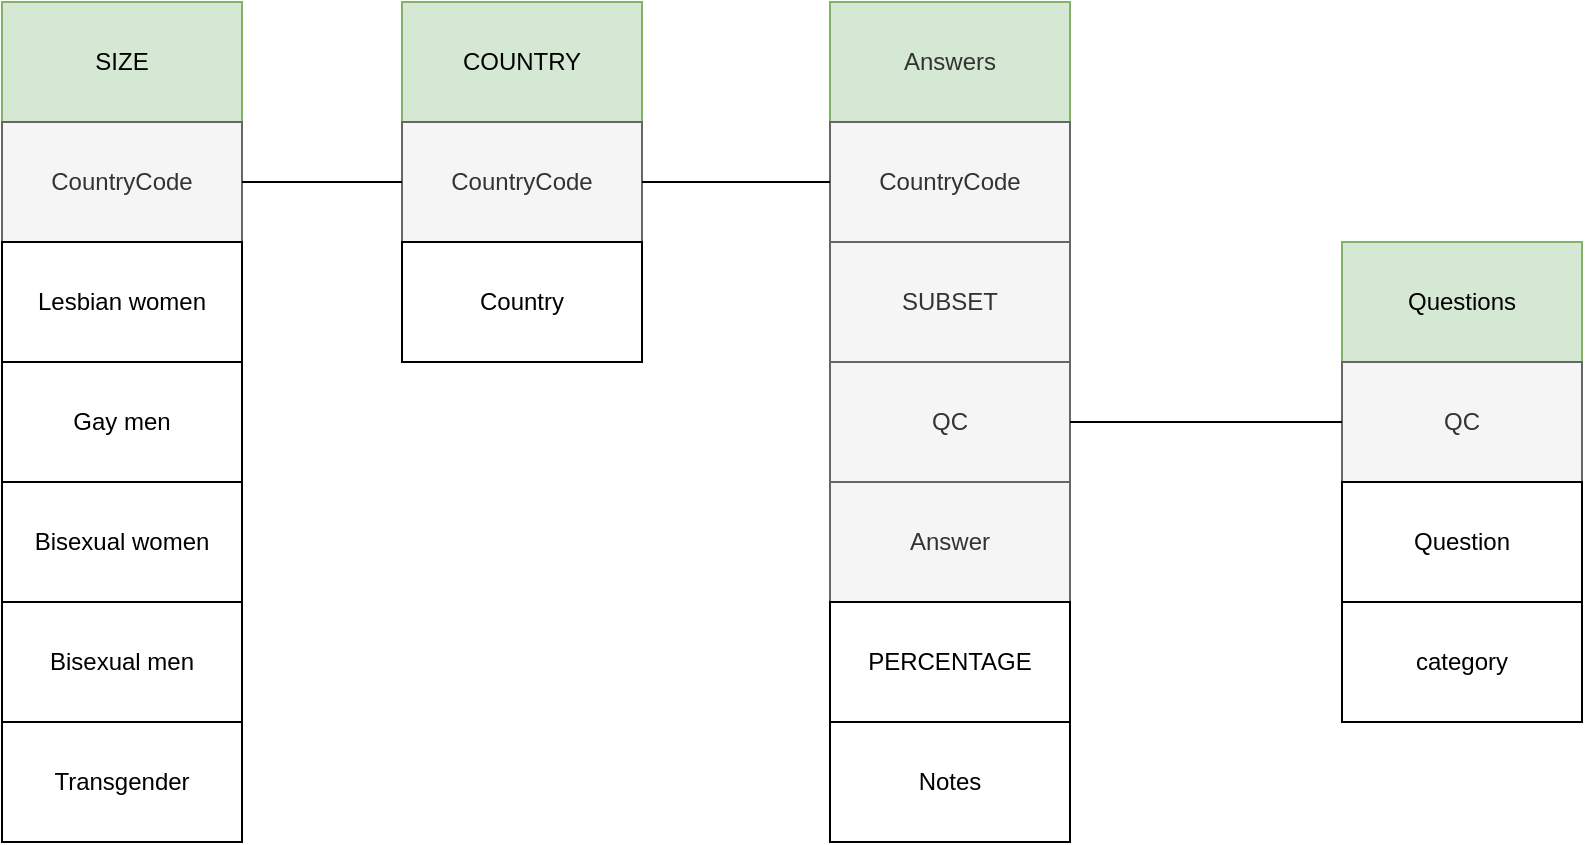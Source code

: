 <mxfile version="14.5.3" type="device"><diagram id="vjGPmuieJ3bjjNvTK0lf" name="Page-1"><mxGraphModel dx="1783" dy="522" grid="1" gridSize="10" guides="1" tooltips="1" connect="1" arrows="1" fold="1" page="1" pageScale="1" pageWidth="827" pageHeight="1169" math="0" shadow="0"><root><mxCell id="0"/><mxCell id="1" parent="0"/><mxCell id="nGK3sJgycqsZdb9nr4NU-1" value="&lt;span style=&quot;color: rgb(51 , 51 , 51)&quot;&gt;Answers&lt;/span&gt;" style="rounded=0;whiteSpace=wrap;html=1;fillColor=#d5e8d4;strokeColor=#82b366;" vertex="1" parent="1"><mxGeometry x="354" y="260" width="120" height="60" as="geometry"/></mxCell><mxCell id="nGK3sJgycqsZdb9nr4NU-2" value="CountryCode" style="rounded=0;whiteSpace=wrap;html=1;fillColor=#f5f5f5;strokeColor=#666666;fontColor=#333333;" vertex="1" parent="1"><mxGeometry x="354" y="320" width="120" height="60" as="geometry"/></mxCell><mxCell id="nGK3sJgycqsZdb9nr4NU-3" value="SUBSET" style="rounded=0;whiteSpace=wrap;html=1;fillColor=#f5f5f5;strokeColor=#666666;fontColor=#333333;" vertex="1" parent="1"><mxGeometry x="354" y="380" width="120" height="60" as="geometry"/></mxCell><mxCell id="nGK3sJgycqsZdb9nr4NU-4" value="QC" style="rounded=0;whiteSpace=wrap;html=1;fillColor=#f5f5f5;strokeColor=#666666;fontColor=#333333;" vertex="1" parent="1"><mxGeometry x="354" y="440" width="120" height="60" as="geometry"/></mxCell><mxCell id="nGK3sJgycqsZdb9nr4NU-5" value="Answer" style="rounded=0;whiteSpace=wrap;html=1;fillColor=#f5f5f5;strokeColor=#666666;fontColor=#333333;" vertex="1" parent="1"><mxGeometry x="354" y="500" width="120" height="60" as="geometry"/></mxCell><mxCell id="nGK3sJgycqsZdb9nr4NU-6" value="PERCENTAGE" style="rounded=0;whiteSpace=wrap;html=1;" vertex="1" parent="1"><mxGeometry x="354" y="560" width="120" height="60" as="geometry"/></mxCell><mxCell id="nGK3sJgycqsZdb9nr4NU-7" value="Notes" style="rounded=0;whiteSpace=wrap;html=1;" vertex="1" parent="1"><mxGeometry x="354" y="620" width="120" height="60" as="geometry"/></mxCell><mxCell id="nGK3sJgycqsZdb9nr4NU-8" value="Questions" style="rounded=0;whiteSpace=wrap;html=1;fillColor=#d5e8d4;strokeColor=#82b366;" vertex="1" parent="1"><mxGeometry x="610" y="380" width="120" height="60" as="geometry"/></mxCell><mxCell id="nGK3sJgycqsZdb9nr4NU-9" value="QC" style="rounded=0;whiteSpace=wrap;html=1;fillColor=#f5f5f5;strokeColor=#666666;fontColor=#333333;" vertex="1" parent="1"><mxGeometry x="610" y="440" width="120" height="60" as="geometry"/></mxCell><mxCell id="nGK3sJgycqsZdb9nr4NU-10" value="Question" style="rounded=0;whiteSpace=wrap;html=1;" vertex="1" parent="1"><mxGeometry x="610" y="500" width="120" height="60" as="geometry"/></mxCell><mxCell id="nGK3sJgycqsZdb9nr4NU-11" value="" style="endArrow=none;html=1;entryX=0;entryY=0.5;entryDx=0;entryDy=0;exitX=1;exitY=0.5;exitDx=0;exitDy=0;" edge="1" parent="1" source="nGK3sJgycqsZdb9nr4NU-4" target="nGK3sJgycqsZdb9nr4NU-9"><mxGeometry width="50" height="50" relative="1" as="geometry"><mxPoint x="290" y="550" as="sourcePoint"/><mxPoint x="340" y="500" as="targetPoint"/></mxGeometry></mxCell><mxCell id="nGK3sJgycqsZdb9nr4NU-12" value="COUNTRY" style="rounded=0;whiteSpace=wrap;html=1;fillColor=#d5e8d4;strokeColor=#82b366;" vertex="1" parent="1"><mxGeometry x="140" y="260" width="120" height="60" as="geometry"/></mxCell><mxCell id="nGK3sJgycqsZdb9nr4NU-13" value="CountryCode" style="rounded=0;whiteSpace=wrap;html=1;fillColor=#f5f5f5;strokeColor=#666666;fontColor=#333333;" vertex="1" parent="1"><mxGeometry x="140" y="320" width="120" height="60" as="geometry"/></mxCell><mxCell id="nGK3sJgycqsZdb9nr4NU-14" value="Country" style="rounded=0;whiteSpace=wrap;html=1;" vertex="1" parent="1"><mxGeometry x="140" y="380" width="120" height="60" as="geometry"/></mxCell><mxCell id="nGK3sJgycqsZdb9nr4NU-15" value="" style="endArrow=none;html=1;entryX=0;entryY=0.5;entryDx=0;entryDy=0;exitX=1;exitY=0.5;exitDx=0;exitDy=0;" edge="1" parent="1" source="nGK3sJgycqsZdb9nr4NU-13" target="nGK3sJgycqsZdb9nr4NU-2"><mxGeometry width="50" height="50" relative="1" as="geometry"><mxPoint x="190" y="349.58" as="sourcePoint"/><mxPoint x="270" y="349.58" as="targetPoint"/></mxGeometry></mxCell><mxCell id="nGK3sJgycqsZdb9nr4NU-16" value="SIZE" style="rounded=0;whiteSpace=wrap;html=1;fillColor=#d5e8d4;strokeColor=#82b366;" vertex="1" parent="1"><mxGeometry x="-60" y="260" width="120" height="60" as="geometry"/></mxCell><mxCell id="nGK3sJgycqsZdb9nr4NU-17" value="CountryCode" style="rounded=0;whiteSpace=wrap;html=1;fillColor=#f5f5f5;strokeColor=#666666;fontColor=#333333;" vertex="1" parent="1"><mxGeometry x="-60" y="320" width="120" height="60" as="geometry"/></mxCell><mxCell id="nGK3sJgycqsZdb9nr4NU-18" value="Lesbian women" style="rounded=0;whiteSpace=wrap;html=1;" vertex="1" parent="1"><mxGeometry x="-60" y="380" width="120" height="60" as="geometry"/></mxCell><mxCell id="nGK3sJgycqsZdb9nr4NU-19" value="Gay men" style="rounded=0;whiteSpace=wrap;html=1;" vertex="1" parent="1"><mxGeometry x="-60" y="440" width="120" height="60" as="geometry"/></mxCell><mxCell id="nGK3sJgycqsZdb9nr4NU-20" value="Bisexual women" style="rounded=0;whiteSpace=wrap;html=1;" vertex="1" parent="1"><mxGeometry x="-60" y="500" width="120" height="60" as="geometry"/></mxCell><mxCell id="nGK3sJgycqsZdb9nr4NU-21" value="Bisexual men" style="rounded=0;whiteSpace=wrap;html=1;" vertex="1" parent="1"><mxGeometry x="-60" y="560" width="120" height="60" as="geometry"/></mxCell><mxCell id="nGK3sJgycqsZdb9nr4NU-22" value="Transgender" style="rounded=0;whiteSpace=wrap;html=1;" vertex="1" parent="1"><mxGeometry x="-60" y="620" width="120" height="60" as="geometry"/></mxCell><mxCell id="nGK3sJgycqsZdb9nr4NU-23" value="" style="endArrow=none;html=1;entryX=0;entryY=0.5;entryDx=0;entryDy=0;exitX=1;exitY=0.5;exitDx=0;exitDy=0;" edge="1" parent="1" source="nGK3sJgycqsZdb9nr4NU-17" target="nGK3sJgycqsZdb9nr4NU-13"><mxGeometry width="50" height="50" relative="1" as="geometry"><mxPoint x="70" y="410" as="sourcePoint"/><mxPoint x="260" y="570" as="targetPoint"/></mxGeometry></mxCell><mxCell id="nGK3sJgycqsZdb9nr4NU-25" value="category" style="rounded=0;whiteSpace=wrap;html=1;" vertex="1" parent="1"><mxGeometry x="610" y="560" width="120" height="60" as="geometry"/></mxCell></root></mxGraphModel></diagram></mxfile>